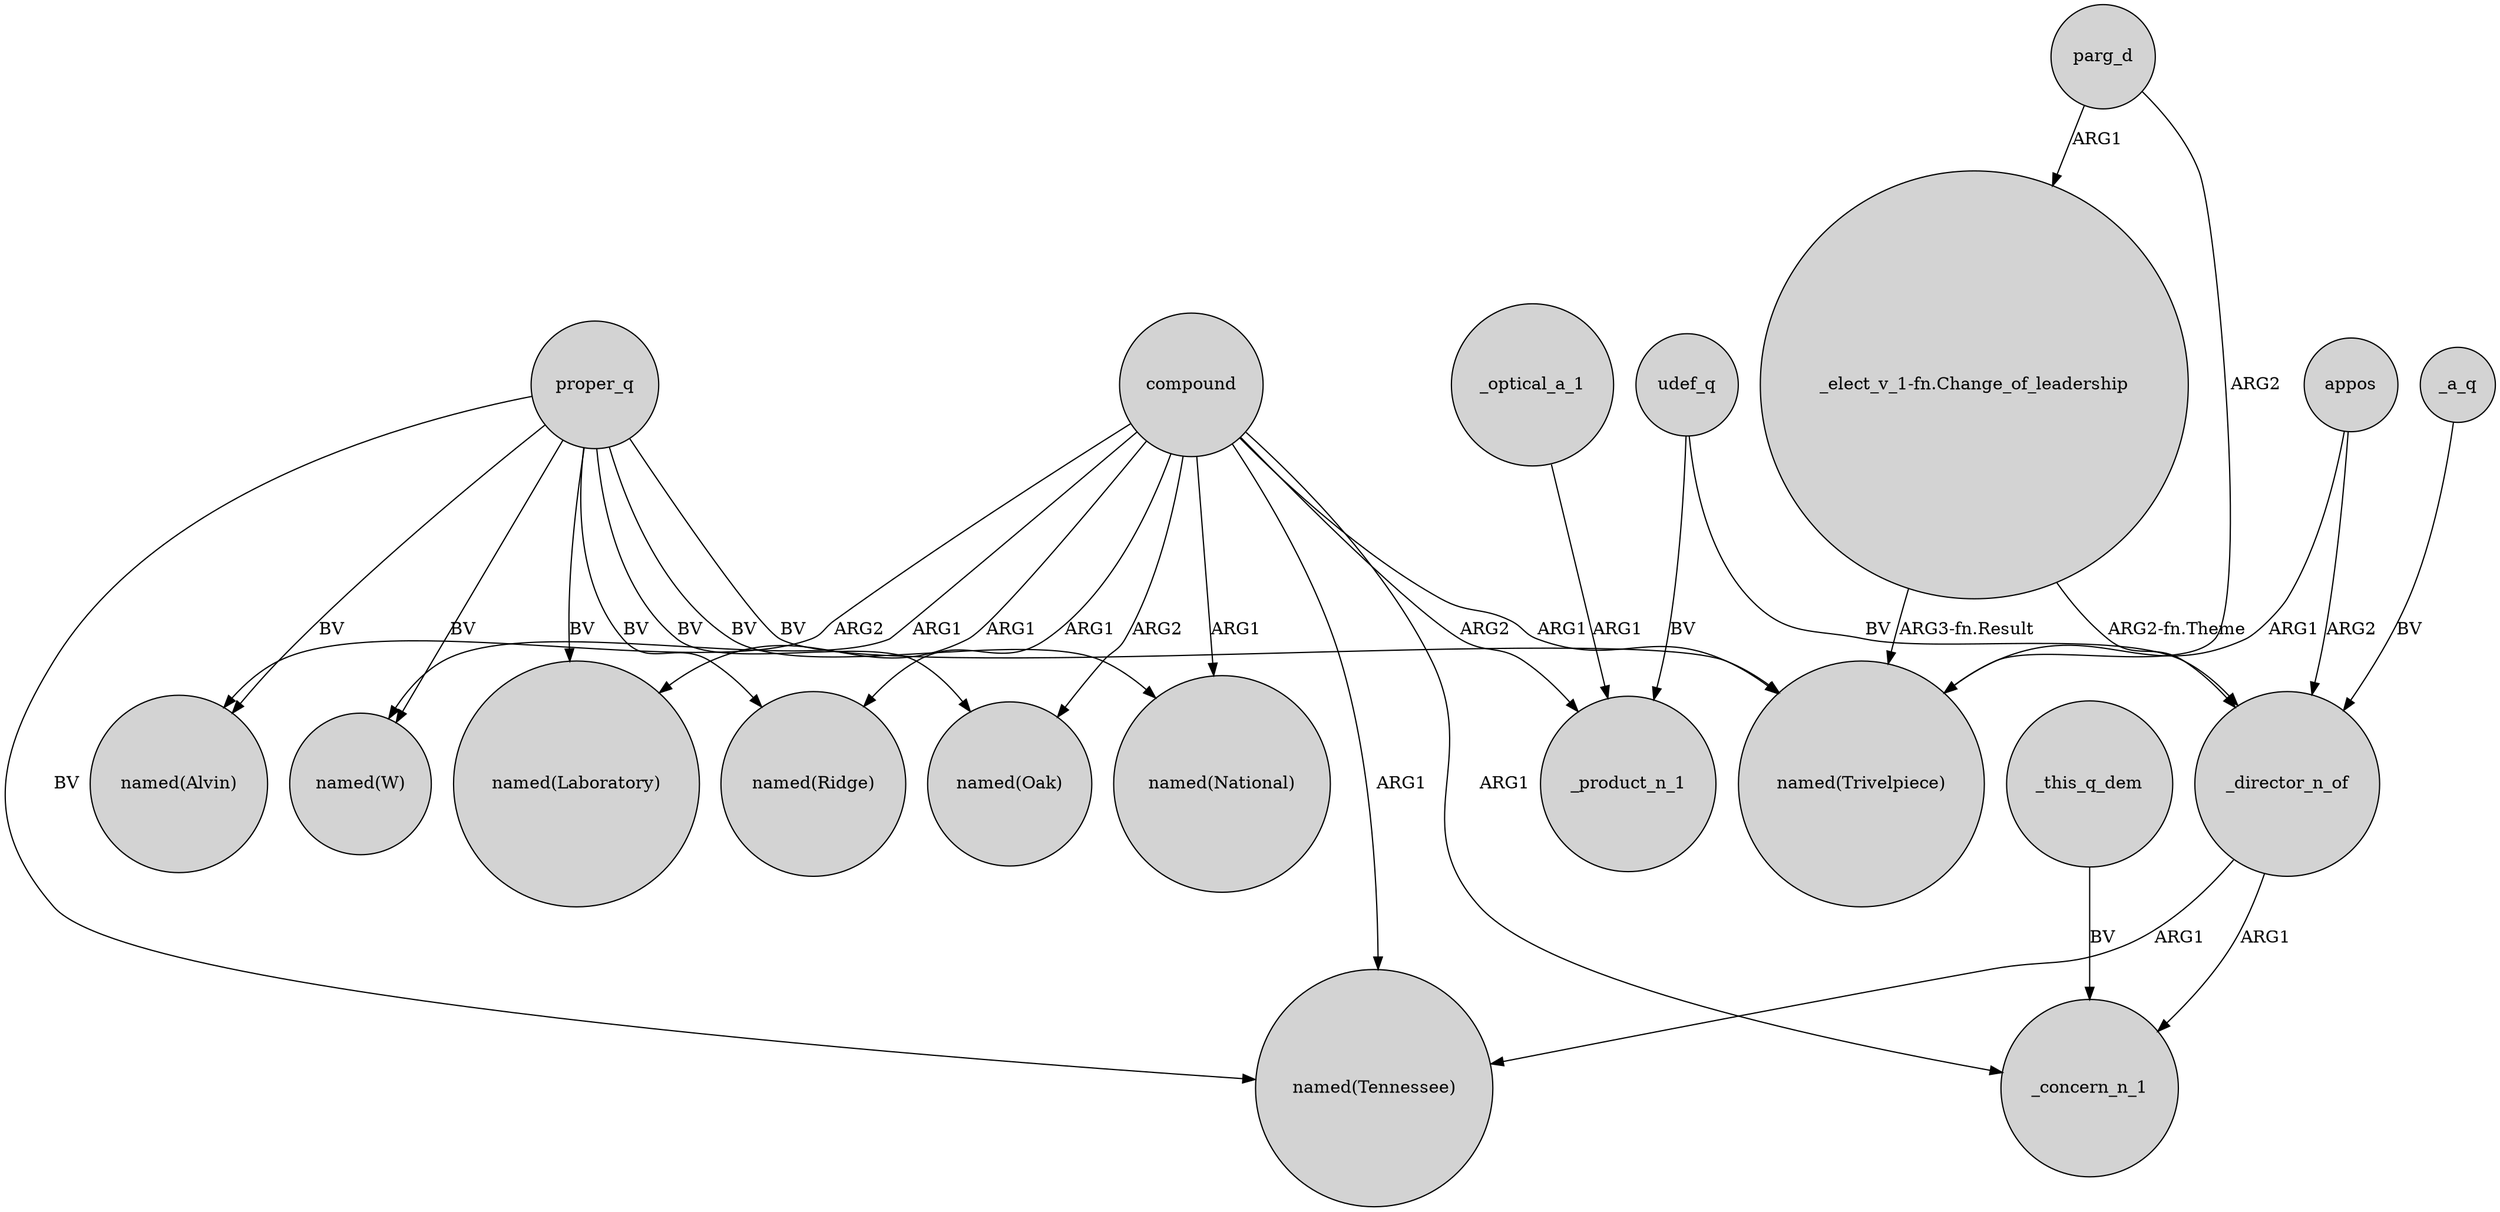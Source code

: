 digraph {
	node [shape=circle style=filled]
	_director_n_of -> "named(Tennessee)" [label=ARG1]
	proper_q -> "named(Alvin)" [label=BV]
	_director_n_of -> _concern_n_1 [label=ARG1]
	proper_q -> "named(W)" [label=BV]
	compound -> "named(Laboratory)" [label=ARG1]
	_this_q_dem -> _concern_n_1 [label=BV]
	compound -> "named(Alvin)" [label=ARG2]
	compound -> _product_n_1 [label=ARG2]
	parg_d -> "_elect_v_1-fn.Change_of_leadership" [label=ARG1]
	compound -> "named(Tennessee)" [label=ARG1]
	parg_d -> "named(Trivelpiece)" [label=ARG2]
	"_elect_v_1-fn.Change_of_leadership" -> "named(Trivelpiece)" [label="ARG3-fn.Result"]
	_optical_a_1 -> _product_n_1 [label=ARG1]
	compound -> "named(W)" [label=ARG1]
	compound -> "named(Ridge)" [label=ARG1]
	proper_q -> "named(Trivelpiece)" [label=BV]
	_a_q -> _director_n_of [label=BV]
	compound -> "named(Oak)" [label=ARG2]
	proper_q -> "named(Laboratory)" [label=BV]
	"_elect_v_1-fn.Change_of_leadership" -> _director_n_of [label="ARG2-fn.Theme"]
	proper_q -> "named(Ridge)" [label=BV]
	proper_q -> "named(Oak)" [label=BV]
	udef_q -> _product_n_1 [label=BV]
	proper_q -> "named(Tennessee)" [label=BV]
	appos -> "named(Trivelpiece)" [label=ARG1]
	proper_q -> "named(National)" [label=BV]
	compound -> "named(National)" [label=ARG1]
	compound -> "named(Trivelpiece)" [label=ARG1]
	appos -> _director_n_of [label=ARG2]
	compound -> _concern_n_1 [label=ARG1]
	udef_q -> _director_n_of [label=BV]
}
